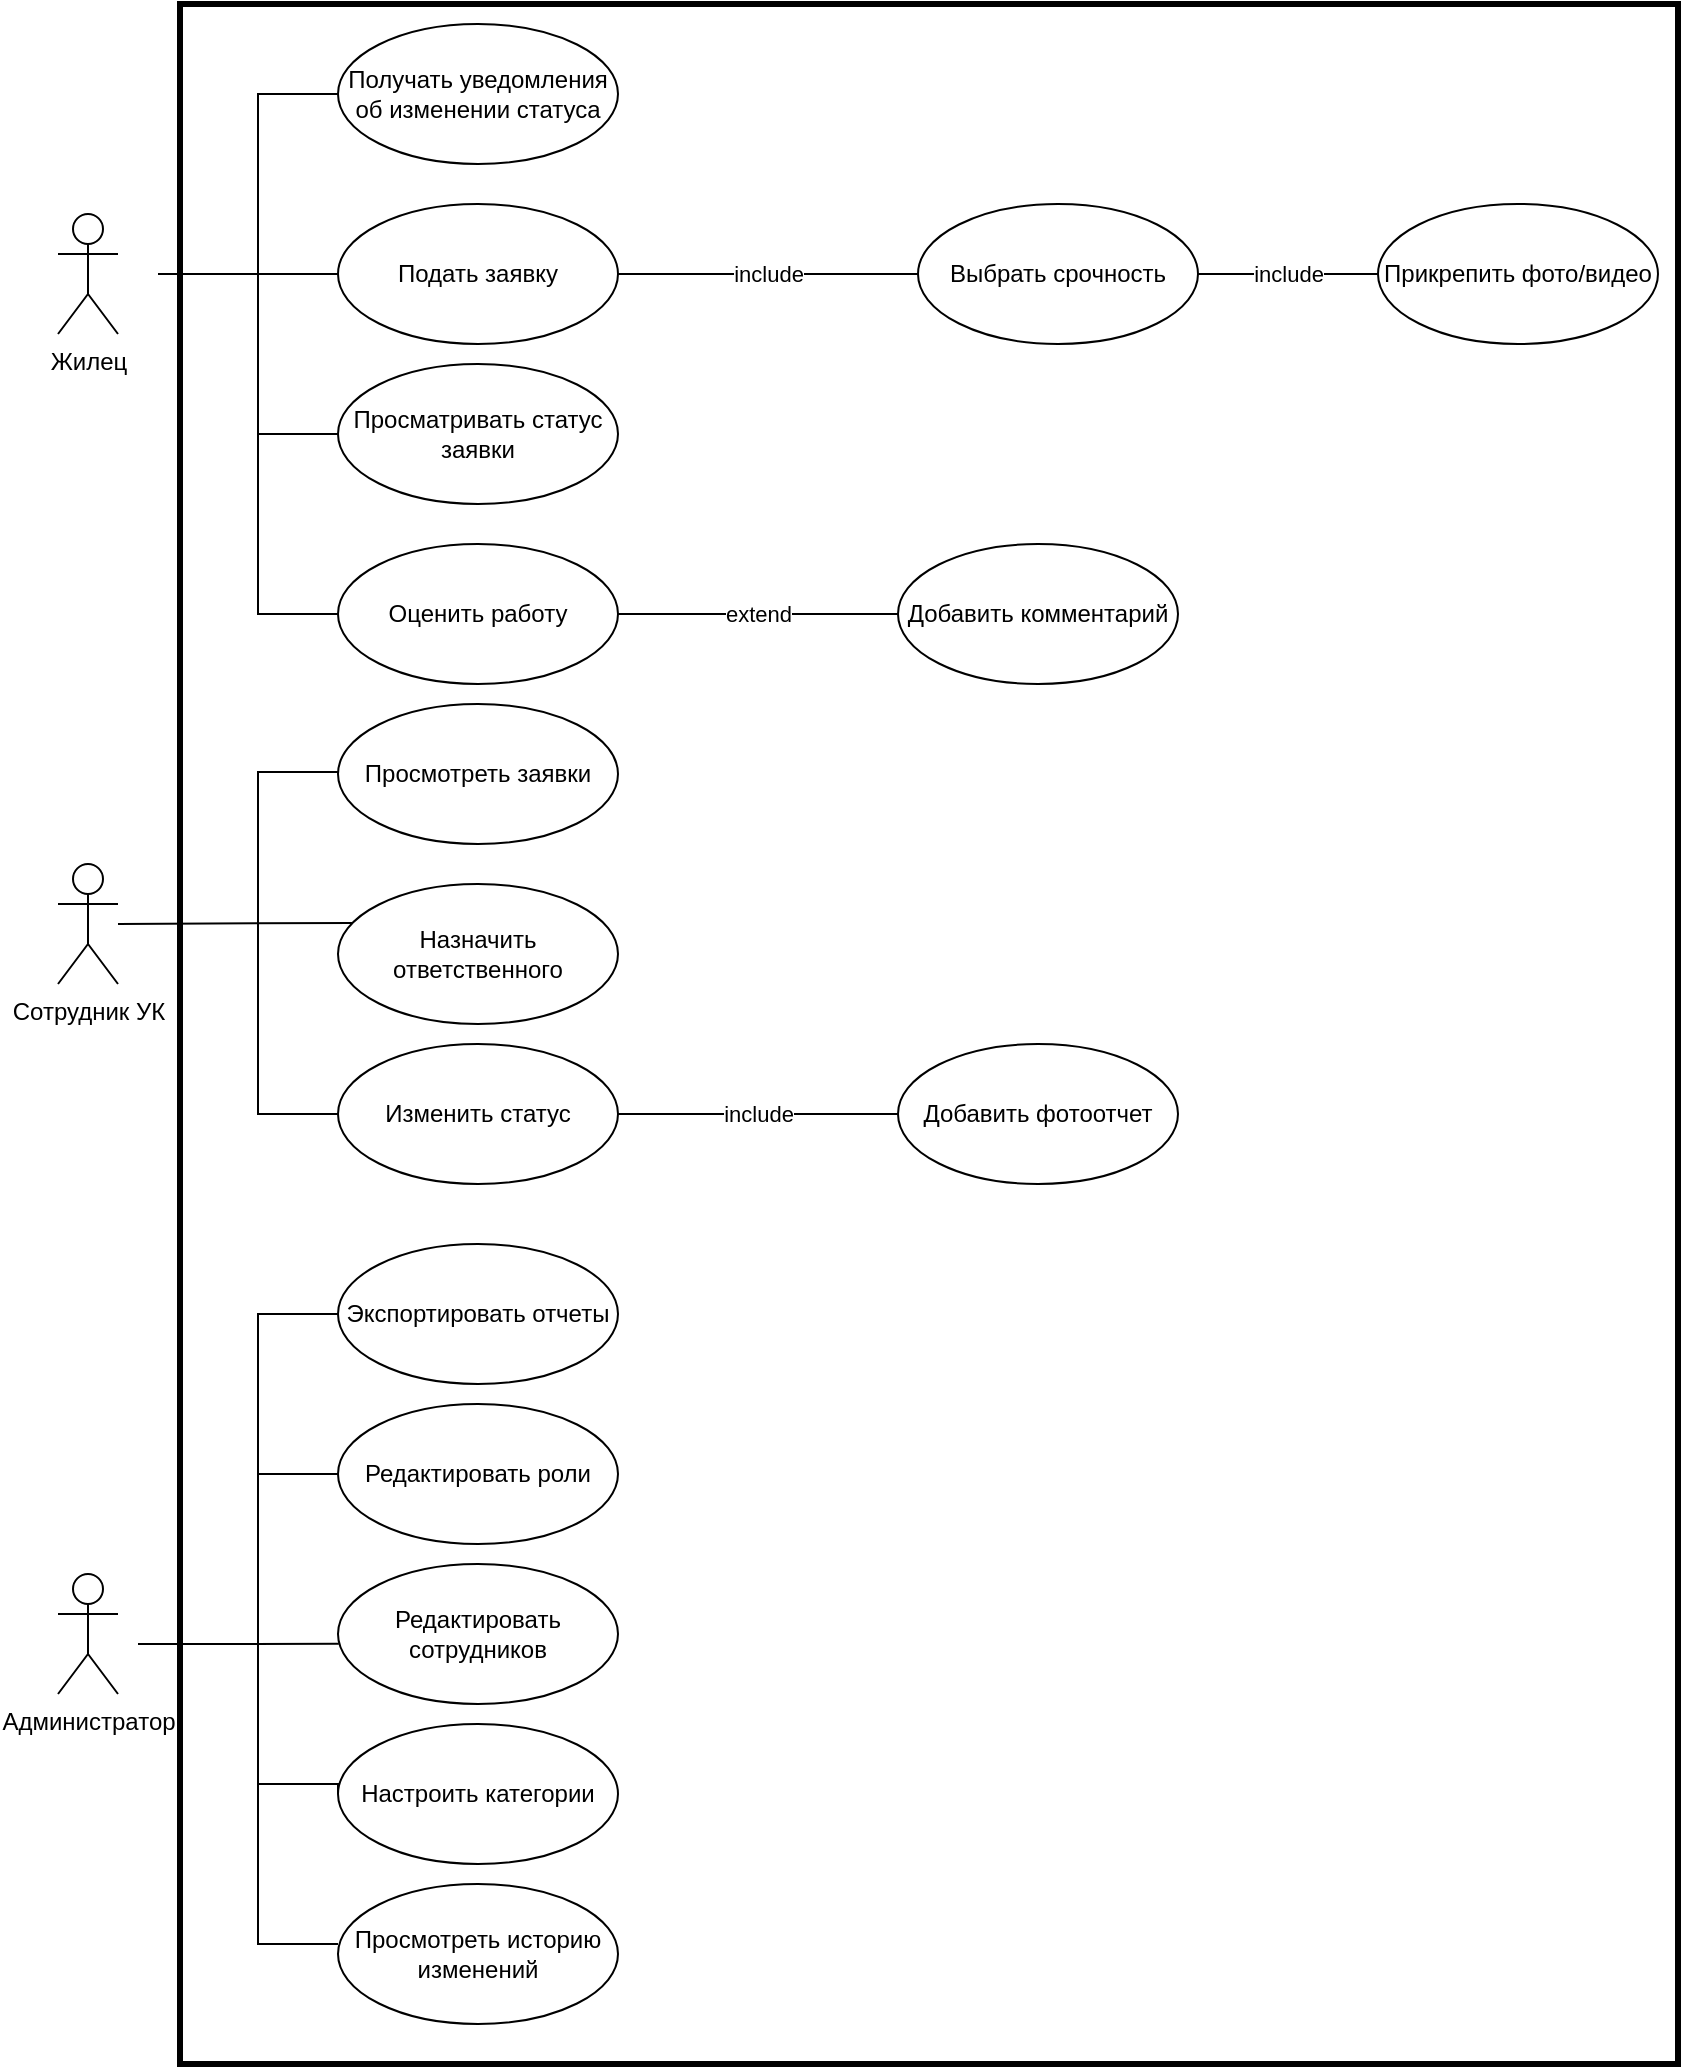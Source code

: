 <mxfile version="26.2.13">
  <diagram name="Страница — 1" id="knC71Jz975IiXlqvgRfT">
    <mxGraphModel dx="1926" dy="1774" grid="1" gridSize="10" guides="1" tooltips="1" connect="1" arrows="1" fold="1" page="1" pageScale="1" pageWidth="827" pageHeight="1169" background="#ffffff" math="0" shadow="0">
      <root>
        <mxCell id="0" />
        <mxCell id="1" parent="0" />
        <mxCell id="L7GlHGJg_z0xj1cNvvH3-30" value="" style="rounded=0;whiteSpace=wrap;html=1;glass=0;shadow=0;strokeWidth=3;" vertex="1" parent="1">
          <mxGeometry x="1" y="-10" width="749" height="1030" as="geometry" />
        </mxCell>
        <mxCell id="gKKn0FGeRDZzM-oo-BSr-1" value="Жилец" style="shape=umlActor;verticalLabelPosition=bottom;verticalAlign=top;html=1;" parent="1" vertex="1">
          <mxGeometry x="-60" y="95" width="30" height="60" as="geometry" />
        </mxCell>
        <mxCell id="gKKn0FGeRDZzM-oo-BSr-4" value="include" style="edgeStyle=orthogonalEdgeStyle;rounded=0;orthogonalLoop=1;jettySize=auto;html=1;endArrow=none;startFill=0;" parent="1" source="gKKn0FGeRDZzM-oo-BSr-2" target="gKKn0FGeRDZzM-oo-BSr-3" edge="1">
          <mxGeometry relative="1" as="geometry" />
        </mxCell>
        <mxCell id="gKKn0FGeRDZzM-oo-BSr-2" value="Подать заявку" style="ellipse;whiteSpace=wrap;html=1;" parent="1" vertex="1">
          <mxGeometry x="80" y="90" width="140" height="70" as="geometry" />
        </mxCell>
        <mxCell id="gKKn0FGeRDZzM-oo-BSr-6" value="include" style="edgeStyle=orthogonalEdgeStyle;rounded=0;orthogonalLoop=1;jettySize=auto;html=1;endArrow=none;startFill=0;" parent="1" source="gKKn0FGeRDZzM-oo-BSr-3" target="gKKn0FGeRDZzM-oo-BSr-5" edge="1">
          <mxGeometry relative="1" as="geometry" />
        </mxCell>
        <mxCell id="gKKn0FGeRDZzM-oo-BSr-3" value="Выбрать срочность" style="ellipse;whiteSpace=wrap;html=1;" parent="1" vertex="1">
          <mxGeometry x="370" y="90" width="140" height="70" as="geometry" />
        </mxCell>
        <mxCell id="gKKn0FGeRDZzM-oo-BSr-5" value="Прикрепить фото/видео" style="ellipse;whiteSpace=wrap;html=1;" parent="1" vertex="1">
          <mxGeometry x="600" y="90" width="140" height="70" as="geometry" />
        </mxCell>
        <mxCell id="gKKn0FGeRDZzM-oo-BSr-8" value="Просматривать статус заявки" style="ellipse;whiteSpace=wrap;html=1;" parent="1" vertex="1">
          <mxGeometry x="80" y="170" width="140" height="70" as="geometry" />
        </mxCell>
        <mxCell id="gKKn0FGeRDZzM-oo-BSr-10" value="Сотрудник УК" style="shape=umlActor;verticalLabelPosition=bottom;verticalAlign=top;html=1;" parent="1" vertex="1">
          <mxGeometry x="-60" y="420" width="30" height="60" as="geometry" />
        </mxCell>
        <mxCell id="gKKn0FGeRDZzM-oo-BSr-11" value="Просмотреть заявки" style="ellipse;whiteSpace=wrap;html=1;" parent="1" vertex="1">
          <mxGeometry x="80" y="340" width="140" height="70" as="geometry" />
        </mxCell>
        <mxCell id="gKKn0FGeRDZzM-oo-BSr-12" value="Получать уведомления об изменении статуса" style="ellipse;whiteSpace=wrap;html=1;" parent="1" vertex="1">
          <mxGeometry x="80" width="140" height="70" as="geometry" />
        </mxCell>
        <mxCell id="gKKn0FGeRDZzM-oo-BSr-18" value="extend" style="edgeStyle=orthogonalEdgeStyle;rounded=0;orthogonalLoop=1;jettySize=auto;html=1;endArrow=none;startFill=0;" parent="1" source="gKKn0FGeRDZzM-oo-BSr-14" target="gKKn0FGeRDZzM-oo-BSr-17" edge="1">
          <mxGeometry relative="1" as="geometry" />
        </mxCell>
        <mxCell id="gKKn0FGeRDZzM-oo-BSr-14" value="Оценить работу" style="ellipse;whiteSpace=wrap;html=1;" parent="1" vertex="1">
          <mxGeometry x="80" y="260" width="140" height="70" as="geometry" />
        </mxCell>
        <mxCell id="gKKn0FGeRDZzM-oo-BSr-17" value="Добавить комментарий" style="ellipse;whiteSpace=wrap;html=1;" parent="1" vertex="1">
          <mxGeometry x="360" y="260" width="140" height="70" as="geometry" />
        </mxCell>
        <mxCell id="gKKn0FGeRDZzM-oo-BSr-19" value="Назначить ответственного" style="ellipse;whiteSpace=wrap;html=1;" parent="1" vertex="1">
          <mxGeometry x="80" y="430" width="140" height="70" as="geometry" />
        </mxCell>
        <mxCell id="L7GlHGJg_z0xj1cNvvH3-8" value="include" style="edgeStyle=orthogonalEdgeStyle;rounded=0;orthogonalLoop=1;jettySize=auto;html=1;entryX=0;entryY=0.5;entryDx=0;entryDy=0;endArrow=none;startFill=0;" edge="1" parent="1" source="gKKn0FGeRDZzM-oo-BSr-20" target="gKKn0FGeRDZzM-oo-BSr-23">
          <mxGeometry relative="1" as="geometry" />
        </mxCell>
        <mxCell id="gKKn0FGeRDZzM-oo-BSr-20" value="Изменить статус" style="ellipse;whiteSpace=wrap;html=1;" parent="1" vertex="1">
          <mxGeometry x="80" y="510" width="140" height="70" as="geometry" />
        </mxCell>
        <mxCell id="gKKn0FGeRDZzM-oo-BSr-23" value="Добавить фотоотчет" style="ellipse;whiteSpace=wrap;html=1;" parent="1" vertex="1">
          <mxGeometry x="360" y="510" width="140" height="70" as="geometry" />
        </mxCell>
        <mxCell id="gKKn0FGeRDZzM-oo-BSr-25" value="Администратор" style="shape=umlActor;verticalLabelPosition=bottom;verticalAlign=top;html=1;" parent="1" vertex="1">
          <mxGeometry x="-60" y="775" width="30" height="60" as="geometry" />
        </mxCell>
        <mxCell id="gKKn0FGeRDZzM-oo-BSr-26" value="Редактировать роли" style="ellipse;whiteSpace=wrap;html=1;" parent="1" vertex="1">
          <mxGeometry x="80" y="690" width="140" height="70" as="geometry" />
        </mxCell>
        <mxCell id="gKKn0FGeRDZzM-oo-BSr-27" value="Редактировать сотрудников" style="ellipse;whiteSpace=wrap;html=1;" parent="1" vertex="1">
          <mxGeometry x="80" y="770" width="140" height="70" as="geometry" />
        </mxCell>
        <mxCell id="gKKn0FGeRDZzM-oo-BSr-28" value="Настроить категории" style="ellipse;whiteSpace=wrap;html=1;" parent="1" vertex="1">
          <mxGeometry x="80" y="850" width="140" height="70" as="geometry" />
        </mxCell>
        <mxCell id="gKKn0FGeRDZzM-oo-BSr-29" value="Экспортировать отчеты" style="ellipse;whiteSpace=wrap;html=1;" parent="1" vertex="1">
          <mxGeometry x="80" y="610" width="140" height="70" as="geometry" />
        </mxCell>
        <mxCell id="gKKn0FGeRDZzM-oo-BSr-30" value="Просмотреть историю изменений" style="ellipse;whiteSpace=wrap;html=1;" parent="1" vertex="1">
          <mxGeometry x="80" y="930" width="140" height="70" as="geometry" />
        </mxCell>
        <mxCell id="L7GlHGJg_z0xj1cNvvH3-15" value="" style="endArrow=none;html=1;rounded=0;entryX=0.003;entryY=0.57;entryDx=0;entryDy=0;entryPerimeter=0;" edge="1" parent="1" target="gKKn0FGeRDZzM-oo-BSr-27">
          <mxGeometry width="50" height="50" relative="1" as="geometry">
            <mxPoint x="-20" y="810" as="sourcePoint" />
            <mxPoint x="80" y="810" as="targetPoint" />
            <Array as="points">
              <mxPoint x="30" y="810" />
            </Array>
          </mxGeometry>
        </mxCell>
        <mxCell id="L7GlHGJg_z0xj1cNvvH3-16" value="" style="endArrow=none;html=1;rounded=0;entryX=0;entryY=0.5;entryDx=0;entryDy=0;edgeStyle=elbowEdgeStyle;elbow=vertical;" edge="1" parent="1" target="gKKn0FGeRDZzM-oo-BSr-26">
          <mxGeometry width="50" height="50" relative="1" as="geometry">
            <mxPoint x="40" y="810" as="sourcePoint" />
            <mxPoint x="80" y="750" as="targetPoint" />
            <Array as="points">
              <mxPoint x="40" y="725" />
            </Array>
          </mxGeometry>
        </mxCell>
        <mxCell id="L7GlHGJg_z0xj1cNvvH3-17" value="" style="endArrow=none;html=1;rounded=0;entryX=0;entryY=0.5;entryDx=0;entryDy=0;edgeStyle=elbowEdgeStyle;elbow=vertical;" edge="1" parent="1" target="gKKn0FGeRDZzM-oo-BSr-29">
          <mxGeometry width="50" height="50" relative="1" as="geometry">
            <mxPoint x="40" y="730" as="sourcePoint" />
            <mxPoint x="40" y="640" as="targetPoint" />
            <Array as="points">
              <mxPoint x="40" y="645" />
            </Array>
          </mxGeometry>
        </mxCell>
        <mxCell id="L7GlHGJg_z0xj1cNvvH3-18" value="" style="endArrow=none;html=1;rounded=0;entryX=0;entryY=0.5;entryDx=0;entryDy=0;edgeStyle=elbowEdgeStyle;elbow=vertical;" edge="1" parent="1" target="gKKn0FGeRDZzM-oo-BSr-28">
          <mxGeometry width="50" height="50" relative="1" as="geometry">
            <mxPoint x="40" y="810" as="sourcePoint" />
            <mxPoint x="80" y="820" as="targetPoint" />
            <Array as="points">
              <mxPoint x="40" y="880" />
            </Array>
          </mxGeometry>
        </mxCell>
        <mxCell id="L7GlHGJg_z0xj1cNvvH3-19" value="" style="endArrow=none;html=1;rounded=0;exitX=0;exitY=0.429;exitDx=0;exitDy=0;exitPerimeter=0;edgeStyle=elbowEdgeStyle;elbow=vertical;" edge="1" parent="1" source="gKKn0FGeRDZzM-oo-BSr-30">
          <mxGeometry width="50" height="50" relative="1" as="geometry">
            <mxPoint x="20" y="940" as="sourcePoint" />
            <mxPoint x="40" y="880" as="targetPoint" />
            <Array as="points">
              <mxPoint x="50" y="960" />
            </Array>
          </mxGeometry>
        </mxCell>
        <mxCell id="L7GlHGJg_z0xj1cNvvH3-20" value="" style="endArrow=none;html=1;rounded=0;entryX=0.052;entryY=0.278;entryDx=0;entryDy=0;entryPerimeter=0;" edge="1" parent="1" source="gKKn0FGeRDZzM-oo-BSr-10" target="gKKn0FGeRDZzM-oo-BSr-19">
          <mxGeometry width="50" height="50" relative="1" as="geometry">
            <mxPoint y="470" as="sourcePoint" />
            <mxPoint x="50" y="420" as="targetPoint" />
          </mxGeometry>
        </mxCell>
        <mxCell id="L7GlHGJg_z0xj1cNvvH3-21" value="" style="endArrow=none;html=1;rounded=0;entryX=0.002;entryY=0.48;entryDx=0;entryDy=0;entryPerimeter=0;edgeStyle=elbowEdgeStyle;elbow=vertical;" edge="1" parent="1" target="gKKn0FGeRDZzM-oo-BSr-11">
          <mxGeometry width="50" height="50" relative="1" as="geometry">
            <mxPoint x="40" y="440" as="sourcePoint" />
            <mxPoint x="90" y="390" as="targetPoint" />
            <Array as="points">
              <mxPoint x="40" y="374" />
            </Array>
          </mxGeometry>
        </mxCell>
        <mxCell id="L7GlHGJg_z0xj1cNvvH3-22" value="" style="endArrow=none;html=1;rounded=0;entryX=0;entryY=0.5;entryDx=0;entryDy=0;edgeStyle=elbowEdgeStyle;elbow=vertical;" edge="1" parent="1" target="gKKn0FGeRDZzM-oo-BSr-20">
          <mxGeometry width="50" height="50" relative="1" as="geometry">
            <mxPoint x="40" y="380" as="sourcePoint" />
            <mxPoint x="90" y="320" as="targetPoint" />
            <Array as="points">
              <mxPoint x="60" y="545" />
            </Array>
          </mxGeometry>
        </mxCell>
        <mxCell id="L7GlHGJg_z0xj1cNvvH3-26" value="" style="endArrow=none;html=1;rounded=0;entryX=0;entryY=0.5;entryDx=0;entryDy=0;" edge="1" parent="1" target="gKKn0FGeRDZzM-oo-BSr-2">
          <mxGeometry width="50" height="50" relative="1" as="geometry">
            <mxPoint x="-10" y="125" as="sourcePoint" />
            <mxPoint x="40" y="110" as="targetPoint" />
          </mxGeometry>
        </mxCell>
        <mxCell id="L7GlHGJg_z0xj1cNvvH3-27" value="" style="endArrow=none;html=1;rounded=0;entryX=0;entryY=0.5;entryDx=0;entryDy=0;edgeStyle=elbowEdgeStyle;elbow=vertical;" edge="1" parent="1" target="gKKn0FGeRDZzM-oo-BSr-12">
          <mxGeometry width="50" height="50" relative="1" as="geometry">
            <mxPoint x="40" y="130" as="sourcePoint" />
            <mxPoint x="90" y="80" as="targetPoint" />
            <Array as="points">
              <mxPoint x="60" y="35" />
            </Array>
          </mxGeometry>
        </mxCell>
        <mxCell id="L7GlHGJg_z0xj1cNvvH3-28" value="" style="endArrow=none;html=1;rounded=0;exitX=0;exitY=0.5;exitDx=0;exitDy=0;edgeStyle=elbowEdgeStyle;elbow=vertical;" edge="1" parent="1" source="gKKn0FGeRDZzM-oo-BSr-8">
          <mxGeometry width="50" height="50" relative="1" as="geometry">
            <mxPoint x="20" y="180" as="sourcePoint" />
            <mxPoint x="40" y="130" as="targetPoint" />
            <Array as="points">
              <mxPoint x="40" y="205" />
            </Array>
          </mxGeometry>
        </mxCell>
        <mxCell id="L7GlHGJg_z0xj1cNvvH3-31" value="" style="endArrow=none;html=1;rounded=0;edgeStyle=elbowEdgeStyle;elbow=vertical;" edge="1" parent="1">
          <mxGeometry width="50" height="50" relative="1" as="geometry">
            <mxPoint x="80" y="295" as="sourcePoint" />
            <mxPoint x="40" y="200" as="targetPoint" />
            <Array as="points">
              <mxPoint x="40" y="295" />
            </Array>
          </mxGeometry>
        </mxCell>
      </root>
    </mxGraphModel>
  </diagram>
</mxfile>
